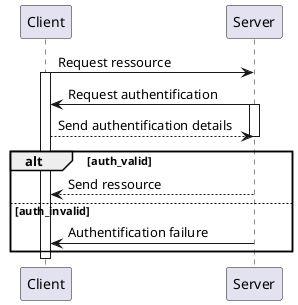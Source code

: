 @startuml
Client -> Server: Request ressource
activate Client

Server -> Client: Request authentification
activate Server
Client --> Server: Send authentification details
deactivate Server

alt auth_valid
	Server --> Client: Send ressource
else auth_invalid
	Server -> Client: Authentification failure
end

'TODO: Add Database access description

deactivate Client
@enduml
